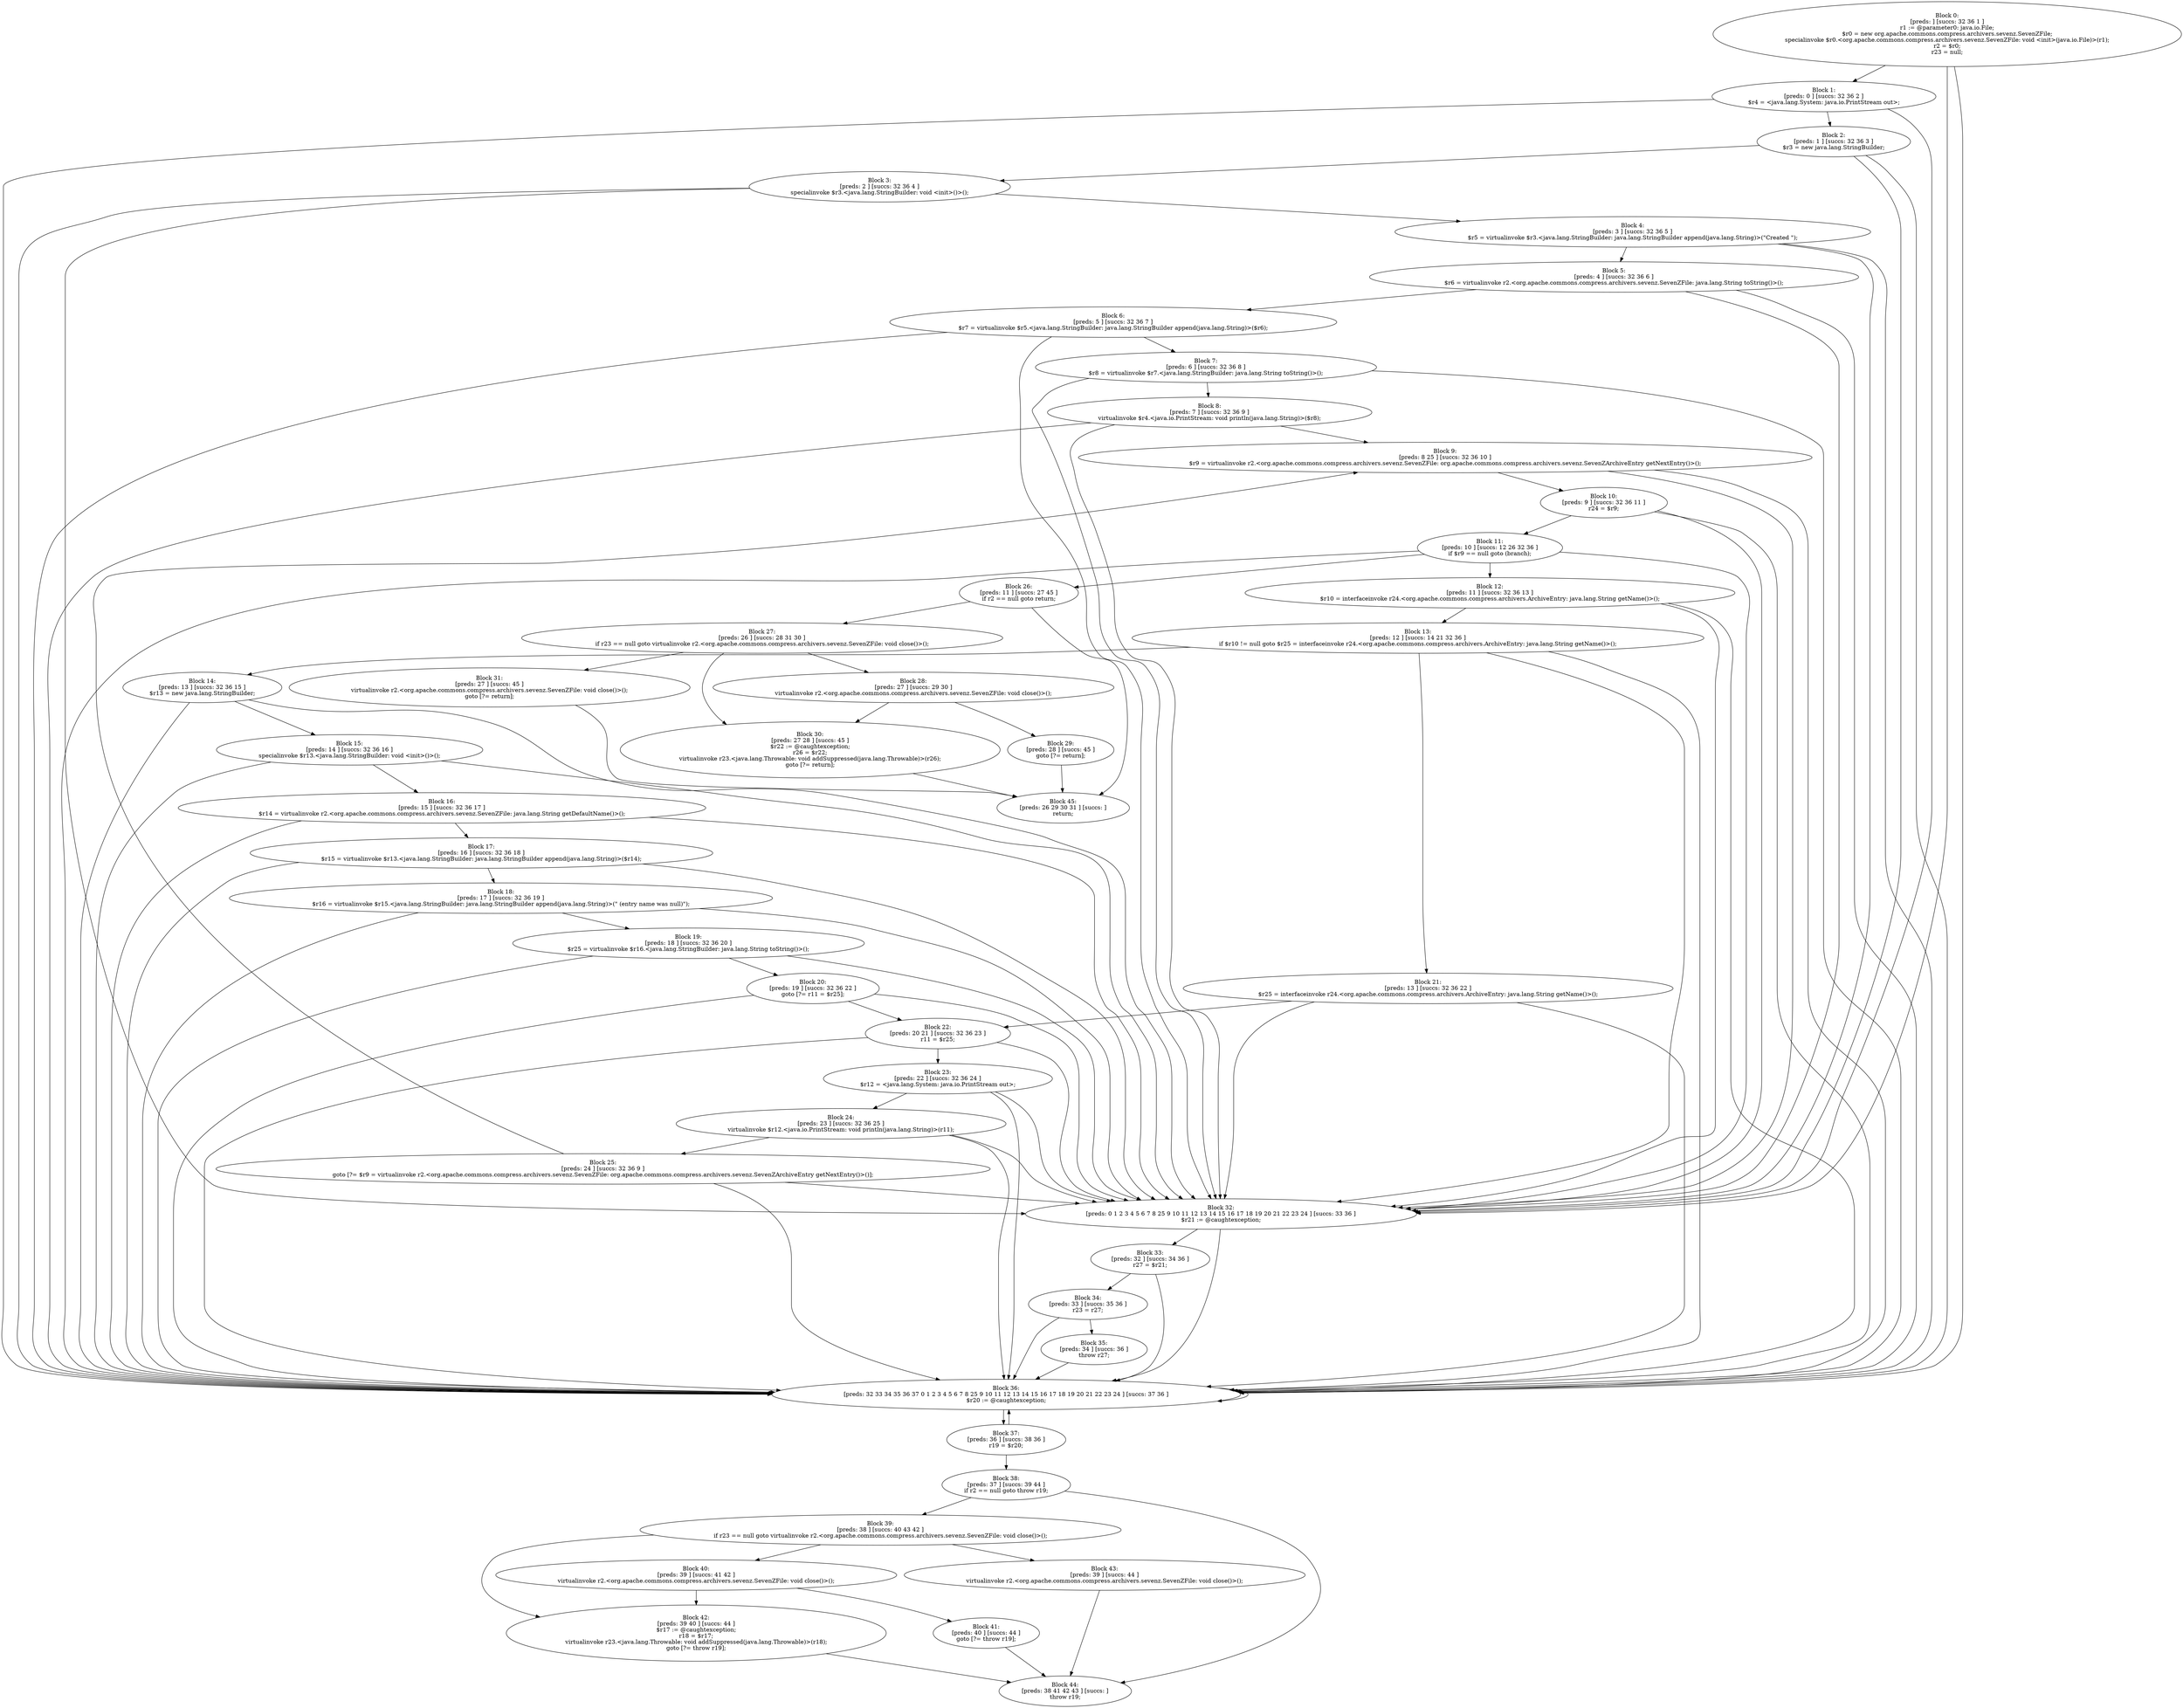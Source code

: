 digraph "unitGraph" {
    "Block 0:
[preds: ] [succs: 32 36 1 ]
r1 := @parameter0: java.io.File;
$r0 = new org.apache.commons.compress.archivers.sevenz.SevenZFile;
specialinvoke $r0.<org.apache.commons.compress.archivers.sevenz.SevenZFile: void <init>(java.io.File)>(r1);
r2 = $r0;
r23 = null;
"
    "Block 1:
[preds: 0 ] [succs: 32 36 2 ]
$r4 = <java.lang.System: java.io.PrintStream out>;
"
    "Block 2:
[preds: 1 ] [succs: 32 36 3 ]
$r3 = new java.lang.StringBuilder;
"
    "Block 3:
[preds: 2 ] [succs: 32 36 4 ]
specialinvoke $r3.<java.lang.StringBuilder: void <init>()>();
"
    "Block 4:
[preds: 3 ] [succs: 32 36 5 ]
$r5 = virtualinvoke $r3.<java.lang.StringBuilder: java.lang.StringBuilder append(java.lang.String)>(\"Created \");
"
    "Block 5:
[preds: 4 ] [succs: 32 36 6 ]
$r6 = virtualinvoke r2.<org.apache.commons.compress.archivers.sevenz.SevenZFile: java.lang.String toString()>();
"
    "Block 6:
[preds: 5 ] [succs: 32 36 7 ]
$r7 = virtualinvoke $r5.<java.lang.StringBuilder: java.lang.StringBuilder append(java.lang.String)>($r6);
"
    "Block 7:
[preds: 6 ] [succs: 32 36 8 ]
$r8 = virtualinvoke $r7.<java.lang.StringBuilder: java.lang.String toString()>();
"
    "Block 8:
[preds: 7 ] [succs: 32 36 9 ]
virtualinvoke $r4.<java.io.PrintStream: void println(java.lang.String)>($r8);
"
    "Block 9:
[preds: 8 25 ] [succs: 32 36 10 ]
$r9 = virtualinvoke r2.<org.apache.commons.compress.archivers.sevenz.SevenZFile: org.apache.commons.compress.archivers.sevenz.SevenZArchiveEntry getNextEntry()>();
"
    "Block 10:
[preds: 9 ] [succs: 32 36 11 ]
r24 = $r9;
"
    "Block 11:
[preds: 10 ] [succs: 12 26 32 36 ]
if $r9 == null goto (branch);
"
    "Block 12:
[preds: 11 ] [succs: 32 36 13 ]
$r10 = interfaceinvoke r24.<org.apache.commons.compress.archivers.ArchiveEntry: java.lang.String getName()>();
"
    "Block 13:
[preds: 12 ] [succs: 14 21 32 36 ]
if $r10 != null goto $r25 = interfaceinvoke r24.<org.apache.commons.compress.archivers.ArchiveEntry: java.lang.String getName()>();
"
    "Block 14:
[preds: 13 ] [succs: 32 36 15 ]
$r13 = new java.lang.StringBuilder;
"
    "Block 15:
[preds: 14 ] [succs: 32 36 16 ]
specialinvoke $r13.<java.lang.StringBuilder: void <init>()>();
"
    "Block 16:
[preds: 15 ] [succs: 32 36 17 ]
$r14 = virtualinvoke r2.<org.apache.commons.compress.archivers.sevenz.SevenZFile: java.lang.String getDefaultName()>();
"
    "Block 17:
[preds: 16 ] [succs: 32 36 18 ]
$r15 = virtualinvoke $r13.<java.lang.StringBuilder: java.lang.StringBuilder append(java.lang.String)>($r14);
"
    "Block 18:
[preds: 17 ] [succs: 32 36 19 ]
$r16 = virtualinvoke $r15.<java.lang.StringBuilder: java.lang.StringBuilder append(java.lang.String)>(\" (entry name was null)\");
"
    "Block 19:
[preds: 18 ] [succs: 32 36 20 ]
$r25 = virtualinvoke $r16.<java.lang.StringBuilder: java.lang.String toString()>();
"
    "Block 20:
[preds: 19 ] [succs: 32 36 22 ]
goto [?= r11 = $r25];
"
    "Block 21:
[preds: 13 ] [succs: 32 36 22 ]
$r25 = interfaceinvoke r24.<org.apache.commons.compress.archivers.ArchiveEntry: java.lang.String getName()>();
"
    "Block 22:
[preds: 20 21 ] [succs: 32 36 23 ]
r11 = $r25;
"
    "Block 23:
[preds: 22 ] [succs: 32 36 24 ]
$r12 = <java.lang.System: java.io.PrintStream out>;
"
    "Block 24:
[preds: 23 ] [succs: 32 36 25 ]
virtualinvoke $r12.<java.io.PrintStream: void println(java.lang.String)>(r11);
"
    "Block 25:
[preds: 24 ] [succs: 32 36 9 ]
goto [?= $r9 = virtualinvoke r2.<org.apache.commons.compress.archivers.sevenz.SevenZFile: org.apache.commons.compress.archivers.sevenz.SevenZArchiveEntry getNextEntry()>()];
"
    "Block 26:
[preds: 11 ] [succs: 27 45 ]
if r2 == null goto return;
"
    "Block 27:
[preds: 26 ] [succs: 28 31 30 ]
if r23 == null goto virtualinvoke r2.<org.apache.commons.compress.archivers.sevenz.SevenZFile: void close()>();
"
    "Block 28:
[preds: 27 ] [succs: 29 30 ]
virtualinvoke r2.<org.apache.commons.compress.archivers.sevenz.SevenZFile: void close()>();
"
    "Block 29:
[preds: 28 ] [succs: 45 ]
goto [?= return];
"
    "Block 30:
[preds: 27 28 ] [succs: 45 ]
$r22 := @caughtexception;
r26 = $r22;
virtualinvoke r23.<java.lang.Throwable: void addSuppressed(java.lang.Throwable)>(r26);
goto [?= return];
"
    "Block 31:
[preds: 27 ] [succs: 45 ]
virtualinvoke r2.<org.apache.commons.compress.archivers.sevenz.SevenZFile: void close()>();
goto [?= return];
"
    "Block 32:
[preds: 0 1 2 3 4 5 6 7 8 25 9 10 11 12 13 14 15 16 17 18 19 20 21 22 23 24 ] [succs: 33 36 ]
$r21 := @caughtexception;
"
    "Block 33:
[preds: 32 ] [succs: 34 36 ]
r27 = $r21;
"
    "Block 34:
[preds: 33 ] [succs: 35 36 ]
r23 = r27;
"
    "Block 35:
[preds: 34 ] [succs: 36 ]
throw r27;
"
    "Block 36:
[preds: 32 33 34 35 36 37 0 1 2 3 4 5 6 7 8 25 9 10 11 12 13 14 15 16 17 18 19 20 21 22 23 24 ] [succs: 37 36 ]
$r20 := @caughtexception;
"
    "Block 37:
[preds: 36 ] [succs: 38 36 ]
r19 = $r20;
"
    "Block 38:
[preds: 37 ] [succs: 39 44 ]
if r2 == null goto throw r19;
"
    "Block 39:
[preds: 38 ] [succs: 40 43 42 ]
if r23 == null goto virtualinvoke r2.<org.apache.commons.compress.archivers.sevenz.SevenZFile: void close()>();
"
    "Block 40:
[preds: 39 ] [succs: 41 42 ]
virtualinvoke r2.<org.apache.commons.compress.archivers.sevenz.SevenZFile: void close()>();
"
    "Block 41:
[preds: 40 ] [succs: 44 ]
goto [?= throw r19];
"
    "Block 42:
[preds: 39 40 ] [succs: 44 ]
$r17 := @caughtexception;
r18 = $r17;
virtualinvoke r23.<java.lang.Throwable: void addSuppressed(java.lang.Throwable)>(r18);
goto [?= throw r19];
"
    "Block 43:
[preds: 39 ] [succs: 44 ]
virtualinvoke r2.<org.apache.commons.compress.archivers.sevenz.SevenZFile: void close()>();
"
    "Block 44:
[preds: 38 41 42 43 ] [succs: ]
throw r19;
"
    "Block 45:
[preds: 26 29 30 31 ] [succs: ]
return;
"
    "Block 0:
[preds: ] [succs: 32 36 1 ]
r1 := @parameter0: java.io.File;
$r0 = new org.apache.commons.compress.archivers.sevenz.SevenZFile;
specialinvoke $r0.<org.apache.commons.compress.archivers.sevenz.SevenZFile: void <init>(java.io.File)>(r1);
r2 = $r0;
r23 = null;
"->"Block 32:
[preds: 0 1 2 3 4 5 6 7 8 25 9 10 11 12 13 14 15 16 17 18 19 20 21 22 23 24 ] [succs: 33 36 ]
$r21 := @caughtexception;
";
    "Block 0:
[preds: ] [succs: 32 36 1 ]
r1 := @parameter0: java.io.File;
$r0 = new org.apache.commons.compress.archivers.sevenz.SevenZFile;
specialinvoke $r0.<org.apache.commons.compress.archivers.sevenz.SevenZFile: void <init>(java.io.File)>(r1);
r2 = $r0;
r23 = null;
"->"Block 36:
[preds: 32 33 34 35 36 37 0 1 2 3 4 5 6 7 8 25 9 10 11 12 13 14 15 16 17 18 19 20 21 22 23 24 ] [succs: 37 36 ]
$r20 := @caughtexception;
";
    "Block 0:
[preds: ] [succs: 32 36 1 ]
r1 := @parameter0: java.io.File;
$r0 = new org.apache.commons.compress.archivers.sevenz.SevenZFile;
specialinvoke $r0.<org.apache.commons.compress.archivers.sevenz.SevenZFile: void <init>(java.io.File)>(r1);
r2 = $r0;
r23 = null;
"->"Block 1:
[preds: 0 ] [succs: 32 36 2 ]
$r4 = <java.lang.System: java.io.PrintStream out>;
";
    "Block 1:
[preds: 0 ] [succs: 32 36 2 ]
$r4 = <java.lang.System: java.io.PrintStream out>;
"->"Block 32:
[preds: 0 1 2 3 4 5 6 7 8 25 9 10 11 12 13 14 15 16 17 18 19 20 21 22 23 24 ] [succs: 33 36 ]
$r21 := @caughtexception;
";
    "Block 1:
[preds: 0 ] [succs: 32 36 2 ]
$r4 = <java.lang.System: java.io.PrintStream out>;
"->"Block 36:
[preds: 32 33 34 35 36 37 0 1 2 3 4 5 6 7 8 25 9 10 11 12 13 14 15 16 17 18 19 20 21 22 23 24 ] [succs: 37 36 ]
$r20 := @caughtexception;
";
    "Block 1:
[preds: 0 ] [succs: 32 36 2 ]
$r4 = <java.lang.System: java.io.PrintStream out>;
"->"Block 2:
[preds: 1 ] [succs: 32 36 3 ]
$r3 = new java.lang.StringBuilder;
";
    "Block 2:
[preds: 1 ] [succs: 32 36 3 ]
$r3 = new java.lang.StringBuilder;
"->"Block 32:
[preds: 0 1 2 3 4 5 6 7 8 25 9 10 11 12 13 14 15 16 17 18 19 20 21 22 23 24 ] [succs: 33 36 ]
$r21 := @caughtexception;
";
    "Block 2:
[preds: 1 ] [succs: 32 36 3 ]
$r3 = new java.lang.StringBuilder;
"->"Block 36:
[preds: 32 33 34 35 36 37 0 1 2 3 4 5 6 7 8 25 9 10 11 12 13 14 15 16 17 18 19 20 21 22 23 24 ] [succs: 37 36 ]
$r20 := @caughtexception;
";
    "Block 2:
[preds: 1 ] [succs: 32 36 3 ]
$r3 = new java.lang.StringBuilder;
"->"Block 3:
[preds: 2 ] [succs: 32 36 4 ]
specialinvoke $r3.<java.lang.StringBuilder: void <init>()>();
";
    "Block 3:
[preds: 2 ] [succs: 32 36 4 ]
specialinvoke $r3.<java.lang.StringBuilder: void <init>()>();
"->"Block 32:
[preds: 0 1 2 3 4 5 6 7 8 25 9 10 11 12 13 14 15 16 17 18 19 20 21 22 23 24 ] [succs: 33 36 ]
$r21 := @caughtexception;
";
    "Block 3:
[preds: 2 ] [succs: 32 36 4 ]
specialinvoke $r3.<java.lang.StringBuilder: void <init>()>();
"->"Block 36:
[preds: 32 33 34 35 36 37 0 1 2 3 4 5 6 7 8 25 9 10 11 12 13 14 15 16 17 18 19 20 21 22 23 24 ] [succs: 37 36 ]
$r20 := @caughtexception;
";
    "Block 3:
[preds: 2 ] [succs: 32 36 4 ]
specialinvoke $r3.<java.lang.StringBuilder: void <init>()>();
"->"Block 4:
[preds: 3 ] [succs: 32 36 5 ]
$r5 = virtualinvoke $r3.<java.lang.StringBuilder: java.lang.StringBuilder append(java.lang.String)>(\"Created \");
";
    "Block 4:
[preds: 3 ] [succs: 32 36 5 ]
$r5 = virtualinvoke $r3.<java.lang.StringBuilder: java.lang.StringBuilder append(java.lang.String)>(\"Created \");
"->"Block 32:
[preds: 0 1 2 3 4 5 6 7 8 25 9 10 11 12 13 14 15 16 17 18 19 20 21 22 23 24 ] [succs: 33 36 ]
$r21 := @caughtexception;
";
    "Block 4:
[preds: 3 ] [succs: 32 36 5 ]
$r5 = virtualinvoke $r3.<java.lang.StringBuilder: java.lang.StringBuilder append(java.lang.String)>(\"Created \");
"->"Block 36:
[preds: 32 33 34 35 36 37 0 1 2 3 4 5 6 7 8 25 9 10 11 12 13 14 15 16 17 18 19 20 21 22 23 24 ] [succs: 37 36 ]
$r20 := @caughtexception;
";
    "Block 4:
[preds: 3 ] [succs: 32 36 5 ]
$r5 = virtualinvoke $r3.<java.lang.StringBuilder: java.lang.StringBuilder append(java.lang.String)>(\"Created \");
"->"Block 5:
[preds: 4 ] [succs: 32 36 6 ]
$r6 = virtualinvoke r2.<org.apache.commons.compress.archivers.sevenz.SevenZFile: java.lang.String toString()>();
";
    "Block 5:
[preds: 4 ] [succs: 32 36 6 ]
$r6 = virtualinvoke r2.<org.apache.commons.compress.archivers.sevenz.SevenZFile: java.lang.String toString()>();
"->"Block 32:
[preds: 0 1 2 3 4 5 6 7 8 25 9 10 11 12 13 14 15 16 17 18 19 20 21 22 23 24 ] [succs: 33 36 ]
$r21 := @caughtexception;
";
    "Block 5:
[preds: 4 ] [succs: 32 36 6 ]
$r6 = virtualinvoke r2.<org.apache.commons.compress.archivers.sevenz.SevenZFile: java.lang.String toString()>();
"->"Block 36:
[preds: 32 33 34 35 36 37 0 1 2 3 4 5 6 7 8 25 9 10 11 12 13 14 15 16 17 18 19 20 21 22 23 24 ] [succs: 37 36 ]
$r20 := @caughtexception;
";
    "Block 5:
[preds: 4 ] [succs: 32 36 6 ]
$r6 = virtualinvoke r2.<org.apache.commons.compress.archivers.sevenz.SevenZFile: java.lang.String toString()>();
"->"Block 6:
[preds: 5 ] [succs: 32 36 7 ]
$r7 = virtualinvoke $r5.<java.lang.StringBuilder: java.lang.StringBuilder append(java.lang.String)>($r6);
";
    "Block 6:
[preds: 5 ] [succs: 32 36 7 ]
$r7 = virtualinvoke $r5.<java.lang.StringBuilder: java.lang.StringBuilder append(java.lang.String)>($r6);
"->"Block 32:
[preds: 0 1 2 3 4 5 6 7 8 25 9 10 11 12 13 14 15 16 17 18 19 20 21 22 23 24 ] [succs: 33 36 ]
$r21 := @caughtexception;
";
    "Block 6:
[preds: 5 ] [succs: 32 36 7 ]
$r7 = virtualinvoke $r5.<java.lang.StringBuilder: java.lang.StringBuilder append(java.lang.String)>($r6);
"->"Block 36:
[preds: 32 33 34 35 36 37 0 1 2 3 4 5 6 7 8 25 9 10 11 12 13 14 15 16 17 18 19 20 21 22 23 24 ] [succs: 37 36 ]
$r20 := @caughtexception;
";
    "Block 6:
[preds: 5 ] [succs: 32 36 7 ]
$r7 = virtualinvoke $r5.<java.lang.StringBuilder: java.lang.StringBuilder append(java.lang.String)>($r6);
"->"Block 7:
[preds: 6 ] [succs: 32 36 8 ]
$r8 = virtualinvoke $r7.<java.lang.StringBuilder: java.lang.String toString()>();
";
    "Block 7:
[preds: 6 ] [succs: 32 36 8 ]
$r8 = virtualinvoke $r7.<java.lang.StringBuilder: java.lang.String toString()>();
"->"Block 32:
[preds: 0 1 2 3 4 5 6 7 8 25 9 10 11 12 13 14 15 16 17 18 19 20 21 22 23 24 ] [succs: 33 36 ]
$r21 := @caughtexception;
";
    "Block 7:
[preds: 6 ] [succs: 32 36 8 ]
$r8 = virtualinvoke $r7.<java.lang.StringBuilder: java.lang.String toString()>();
"->"Block 36:
[preds: 32 33 34 35 36 37 0 1 2 3 4 5 6 7 8 25 9 10 11 12 13 14 15 16 17 18 19 20 21 22 23 24 ] [succs: 37 36 ]
$r20 := @caughtexception;
";
    "Block 7:
[preds: 6 ] [succs: 32 36 8 ]
$r8 = virtualinvoke $r7.<java.lang.StringBuilder: java.lang.String toString()>();
"->"Block 8:
[preds: 7 ] [succs: 32 36 9 ]
virtualinvoke $r4.<java.io.PrintStream: void println(java.lang.String)>($r8);
";
    "Block 8:
[preds: 7 ] [succs: 32 36 9 ]
virtualinvoke $r4.<java.io.PrintStream: void println(java.lang.String)>($r8);
"->"Block 32:
[preds: 0 1 2 3 4 5 6 7 8 25 9 10 11 12 13 14 15 16 17 18 19 20 21 22 23 24 ] [succs: 33 36 ]
$r21 := @caughtexception;
";
    "Block 8:
[preds: 7 ] [succs: 32 36 9 ]
virtualinvoke $r4.<java.io.PrintStream: void println(java.lang.String)>($r8);
"->"Block 36:
[preds: 32 33 34 35 36 37 0 1 2 3 4 5 6 7 8 25 9 10 11 12 13 14 15 16 17 18 19 20 21 22 23 24 ] [succs: 37 36 ]
$r20 := @caughtexception;
";
    "Block 8:
[preds: 7 ] [succs: 32 36 9 ]
virtualinvoke $r4.<java.io.PrintStream: void println(java.lang.String)>($r8);
"->"Block 9:
[preds: 8 25 ] [succs: 32 36 10 ]
$r9 = virtualinvoke r2.<org.apache.commons.compress.archivers.sevenz.SevenZFile: org.apache.commons.compress.archivers.sevenz.SevenZArchiveEntry getNextEntry()>();
";
    "Block 9:
[preds: 8 25 ] [succs: 32 36 10 ]
$r9 = virtualinvoke r2.<org.apache.commons.compress.archivers.sevenz.SevenZFile: org.apache.commons.compress.archivers.sevenz.SevenZArchiveEntry getNextEntry()>();
"->"Block 32:
[preds: 0 1 2 3 4 5 6 7 8 25 9 10 11 12 13 14 15 16 17 18 19 20 21 22 23 24 ] [succs: 33 36 ]
$r21 := @caughtexception;
";
    "Block 9:
[preds: 8 25 ] [succs: 32 36 10 ]
$r9 = virtualinvoke r2.<org.apache.commons.compress.archivers.sevenz.SevenZFile: org.apache.commons.compress.archivers.sevenz.SevenZArchiveEntry getNextEntry()>();
"->"Block 36:
[preds: 32 33 34 35 36 37 0 1 2 3 4 5 6 7 8 25 9 10 11 12 13 14 15 16 17 18 19 20 21 22 23 24 ] [succs: 37 36 ]
$r20 := @caughtexception;
";
    "Block 9:
[preds: 8 25 ] [succs: 32 36 10 ]
$r9 = virtualinvoke r2.<org.apache.commons.compress.archivers.sevenz.SevenZFile: org.apache.commons.compress.archivers.sevenz.SevenZArchiveEntry getNextEntry()>();
"->"Block 10:
[preds: 9 ] [succs: 32 36 11 ]
r24 = $r9;
";
    "Block 10:
[preds: 9 ] [succs: 32 36 11 ]
r24 = $r9;
"->"Block 32:
[preds: 0 1 2 3 4 5 6 7 8 25 9 10 11 12 13 14 15 16 17 18 19 20 21 22 23 24 ] [succs: 33 36 ]
$r21 := @caughtexception;
";
    "Block 10:
[preds: 9 ] [succs: 32 36 11 ]
r24 = $r9;
"->"Block 36:
[preds: 32 33 34 35 36 37 0 1 2 3 4 5 6 7 8 25 9 10 11 12 13 14 15 16 17 18 19 20 21 22 23 24 ] [succs: 37 36 ]
$r20 := @caughtexception;
";
    "Block 10:
[preds: 9 ] [succs: 32 36 11 ]
r24 = $r9;
"->"Block 11:
[preds: 10 ] [succs: 12 26 32 36 ]
if $r9 == null goto (branch);
";
    "Block 11:
[preds: 10 ] [succs: 12 26 32 36 ]
if $r9 == null goto (branch);
"->"Block 12:
[preds: 11 ] [succs: 32 36 13 ]
$r10 = interfaceinvoke r24.<org.apache.commons.compress.archivers.ArchiveEntry: java.lang.String getName()>();
";
    "Block 11:
[preds: 10 ] [succs: 12 26 32 36 ]
if $r9 == null goto (branch);
"->"Block 26:
[preds: 11 ] [succs: 27 45 ]
if r2 == null goto return;
";
    "Block 11:
[preds: 10 ] [succs: 12 26 32 36 ]
if $r9 == null goto (branch);
"->"Block 32:
[preds: 0 1 2 3 4 5 6 7 8 25 9 10 11 12 13 14 15 16 17 18 19 20 21 22 23 24 ] [succs: 33 36 ]
$r21 := @caughtexception;
";
    "Block 11:
[preds: 10 ] [succs: 12 26 32 36 ]
if $r9 == null goto (branch);
"->"Block 36:
[preds: 32 33 34 35 36 37 0 1 2 3 4 5 6 7 8 25 9 10 11 12 13 14 15 16 17 18 19 20 21 22 23 24 ] [succs: 37 36 ]
$r20 := @caughtexception;
";
    "Block 12:
[preds: 11 ] [succs: 32 36 13 ]
$r10 = interfaceinvoke r24.<org.apache.commons.compress.archivers.ArchiveEntry: java.lang.String getName()>();
"->"Block 32:
[preds: 0 1 2 3 4 5 6 7 8 25 9 10 11 12 13 14 15 16 17 18 19 20 21 22 23 24 ] [succs: 33 36 ]
$r21 := @caughtexception;
";
    "Block 12:
[preds: 11 ] [succs: 32 36 13 ]
$r10 = interfaceinvoke r24.<org.apache.commons.compress.archivers.ArchiveEntry: java.lang.String getName()>();
"->"Block 36:
[preds: 32 33 34 35 36 37 0 1 2 3 4 5 6 7 8 25 9 10 11 12 13 14 15 16 17 18 19 20 21 22 23 24 ] [succs: 37 36 ]
$r20 := @caughtexception;
";
    "Block 12:
[preds: 11 ] [succs: 32 36 13 ]
$r10 = interfaceinvoke r24.<org.apache.commons.compress.archivers.ArchiveEntry: java.lang.String getName()>();
"->"Block 13:
[preds: 12 ] [succs: 14 21 32 36 ]
if $r10 != null goto $r25 = interfaceinvoke r24.<org.apache.commons.compress.archivers.ArchiveEntry: java.lang.String getName()>();
";
    "Block 13:
[preds: 12 ] [succs: 14 21 32 36 ]
if $r10 != null goto $r25 = interfaceinvoke r24.<org.apache.commons.compress.archivers.ArchiveEntry: java.lang.String getName()>();
"->"Block 14:
[preds: 13 ] [succs: 32 36 15 ]
$r13 = new java.lang.StringBuilder;
";
    "Block 13:
[preds: 12 ] [succs: 14 21 32 36 ]
if $r10 != null goto $r25 = interfaceinvoke r24.<org.apache.commons.compress.archivers.ArchiveEntry: java.lang.String getName()>();
"->"Block 21:
[preds: 13 ] [succs: 32 36 22 ]
$r25 = interfaceinvoke r24.<org.apache.commons.compress.archivers.ArchiveEntry: java.lang.String getName()>();
";
    "Block 13:
[preds: 12 ] [succs: 14 21 32 36 ]
if $r10 != null goto $r25 = interfaceinvoke r24.<org.apache.commons.compress.archivers.ArchiveEntry: java.lang.String getName()>();
"->"Block 32:
[preds: 0 1 2 3 4 5 6 7 8 25 9 10 11 12 13 14 15 16 17 18 19 20 21 22 23 24 ] [succs: 33 36 ]
$r21 := @caughtexception;
";
    "Block 13:
[preds: 12 ] [succs: 14 21 32 36 ]
if $r10 != null goto $r25 = interfaceinvoke r24.<org.apache.commons.compress.archivers.ArchiveEntry: java.lang.String getName()>();
"->"Block 36:
[preds: 32 33 34 35 36 37 0 1 2 3 4 5 6 7 8 25 9 10 11 12 13 14 15 16 17 18 19 20 21 22 23 24 ] [succs: 37 36 ]
$r20 := @caughtexception;
";
    "Block 14:
[preds: 13 ] [succs: 32 36 15 ]
$r13 = new java.lang.StringBuilder;
"->"Block 32:
[preds: 0 1 2 3 4 5 6 7 8 25 9 10 11 12 13 14 15 16 17 18 19 20 21 22 23 24 ] [succs: 33 36 ]
$r21 := @caughtexception;
";
    "Block 14:
[preds: 13 ] [succs: 32 36 15 ]
$r13 = new java.lang.StringBuilder;
"->"Block 36:
[preds: 32 33 34 35 36 37 0 1 2 3 4 5 6 7 8 25 9 10 11 12 13 14 15 16 17 18 19 20 21 22 23 24 ] [succs: 37 36 ]
$r20 := @caughtexception;
";
    "Block 14:
[preds: 13 ] [succs: 32 36 15 ]
$r13 = new java.lang.StringBuilder;
"->"Block 15:
[preds: 14 ] [succs: 32 36 16 ]
specialinvoke $r13.<java.lang.StringBuilder: void <init>()>();
";
    "Block 15:
[preds: 14 ] [succs: 32 36 16 ]
specialinvoke $r13.<java.lang.StringBuilder: void <init>()>();
"->"Block 32:
[preds: 0 1 2 3 4 5 6 7 8 25 9 10 11 12 13 14 15 16 17 18 19 20 21 22 23 24 ] [succs: 33 36 ]
$r21 := @caughtexception;
";
    "Block 15:
[preds: 14 ] [succs: 32 36 16 ]
specialinvoke $r13.<java.lang.StringBuilder: void <init>()>();
"->"Block 36:
[preds: 32 33 34 35 36 37 0 1 2 3 4 5 6 7 8 25 9 10 11 12 13 14 15 16 17 18 19 20 21 22 23 24 ] [succs: 37 36 ]
$r20 := @caughtexception;
";
    "Block 15:
[preds: 14 ] [succs: 32 36 16 ]
specialinvoke $r13.<java.lang.StringBuilder: void <init>()>();
"->"Block 16:
[preds: 15 ] [succs: 32 36 17 ]
$r14 = virtualinvoke r2.<org.apache.commons.compress.archivers.sevenz.SevenZFile: java.lang.String getDefaultName()>();
";
    "Block 16:
[preds: 15 ] [succs: 32 36 17 ]
$r14 = virtualinvoke r2.<org.apache.commons.compress.archivers.sevenz.SevenZFile: java.lang.String getDefaultName()>();
"->"Block 32:
[preds: 0 1 2 3 4 5 6 7 8 25 9 10 11 12 13 14 15 16 17 18 19 20 21 22 23 24 ] [succs: 33 36 ]
$r21 := @caughtexception;
";
    "Block 16:
[preds: 15 ] [succs: 32 36 17 ]
$r14 = virtualinvoke r2.<org.apache.commons.compress.archivers.sevenz.SevenZFile: java.lang.String getDefaultName()>();
"->"Block 36:
[preds: 32 33 34 35 36 37 0 1 2 3 4 5 6 7 8 25 9 10 11 12 13 14 15 16 17 18 19 20 21 22 23 24 ] [succs: 37 36 ]
$r20 := @caughtexception;
";
    "Block 16:
[preds: 15 ] [succs: 32 36 17 ]
$r14 = virtualinvoke r2.<org.apache.commons.compress.archivers.sevenz.SevenZFile: java.lang.String getDefaultName()>();
"->"Block 17:
[preds: 16 ] [succs: 32 36 18 ]
$r15 = virtualinvoke $r13.<java.lang.StringBuilder: java.lang.StringBuilder append(java.lang.String)>($r14);
";
    "Block 17:
[preds: 16 ] [succs: 32 36 18 ]
$r15 = virtualinvoke $r13.<java.lang.StringBuilder: java.lang.StringBuilder append(java.lang.String)>($r14);
"->"Block 32:
[preds: 0 1 2 3 4 5 6 7 8 25 9 10 11 12 13 14 15 16 17 18 19 20 21 22 23 24 ] [succs: 33 36 ]
$r21 := @caughtexception;
";
    "Block 17:
[preds: 16 ] [succs: 32 36 18 ]
$r15 = virtualinvoke $r13.<java.lang.StringBuilder: java.lang.StringBuilder append(java.lang.String)>($r14);
"->"Block 36:
[preds: 32 33 34 35 36 37 0 1 2 3 4 5 6 7 8 25 9 10 11 12 13 14 15 16 17 18 19 20 21 22 23 24 ] [succs: 37 36 ]
$r20 := @caughtexception;
";
    "Block 17:
[preds: 16 ] [succs: 32 36 18 ]
$r15 = virtualinvoke $r13.<java.lang.StringBuilder: java.lang.StringBuilder append(java.lang.String)>($r14);
"->"Block 18:
[preds: 17 ] [succs: 32 36 19 ]
$r16 = virtualinvoke $r15.<java.lang.StringBuilder: java.lang.StringBuilder append(java.lang.String)>(\" (entry name was null)\");
";
    "Block 18:
[preds: 17 ] [succs: 32 36 19 ]
$r16 = virtualinvoke $r15.<java.lang.StringBuilder: java.lang.StringBuilder append(java.lang.String)>(\" (entry name was null)\");
"->"Block 32:
[preds: 0 1 2 3 4 5 6 7 8 25 9 10 11 12 13 14 15 16 17 18 19 20 21 22 23 24 ] [succs: 33 36 ]
$r21 := @caughtexception;
";
    "Block 18:
[preds: 17 ] [succs: 32 36 19 ]
$r16 = virtualinvoke $r15.<java.lang.StringBuilder: java.lang.StringBuilder append(java.lang.String)>(\" (entry name was null)\");
"->"Block 36:
[preds: 32 33 34 35 36 37 0 1 2 3 4 5 6 7 8 25 9 10 11 12 13 14 15 16 17 18 19 20 21 22 23 24 ] [succs: 37 36 ]
$r20 := @caughtexception;
";
    "Block 18:
[preds: 17 ] [succs: 32 36 19 ]
$r16 = virtualinvoke $r15.<java.lang.StringBuilder: java.lang.StringBuilder append(java.lang.String)>(\" (entry name was null)\");
"->"Block 19:
[preds: 18 ] [succs: 32 36 20 ]
$r25 = virtualinvoke $r16.<java.lang.StringBuilder: java.lang.String toString()>();
";
    "Block 19:
[preds: 18 ] [succs: 32 36 20 ]
$r25 = virtualinvoke $r16.<java.lang.StringBuilder: java.lang.String toString()>();
"->"Block 32:
[preds: 0 1 2 3 4 5 6 7 8 25 9 10 11 12 13 14 15 16 17 18 19 20 21 22 23 24 ] [succs: 33 36 ]
$r21 := @caughtexception;
";
    "Block 19:
[preds: 18 ] [succs: 32 36 20 ]
$r25 = virtualinvoke $r16.<java.lang.StringBuilder: java.lang.String toString()>();
"->"Block 36:
[preds: 32 33 34 35 36 37 0 1 2 3 4 5 6 7 8 25 9 10 11 12 13 14 15 16 17 18 19 20 21 22 23 24 ] [succs: 37 36 ]
$r20 := @caughtexception;
";
    "Block 19:
[preds: 18 ] [succs: 32 36 20 ]
$r25 = virtualinvoke $r16.<java.lang.StringBuilder: java.lang.String toString()>();
"->"Block 20:
[preds: 19 ] [succs: 32 36 22 ]
goto [?= r11 = $r25];
";
    "Block 20:
[preds: 19 ] [succs: 32 36 22 ]
goto [?= r11 = $r25];
"->"Block 32:
[preds: 0 1 2 3 4 5 6 7 8 25 9 10 11 12 13 14 15 16 17 18 19 20 21 22 23 24 ] [succs: 33 36 ]
$r21 := @caughtexception;
";
    "Block 20:
[preds: 19 ] [succs: 32 36 22 ]
goto [?= r11 = $r25];
"->"Block 36:
[preds: 32 33 34 35 36 37 0 1 2 3 4 5 6 7 8 25 9 10 11 12 13 14 15 16 17 18 19 20 21 22 23 24 ] [succs: 37 36 ]
$r20 := @caughtexception;
";
    "Block 20:
[preds: 19 ] [succs: 32 36 22 ]
goto [?= r11 = $r25];
"->"Block 22:
[preds: 20 21 ] [succs: 32 36 23 ]
r11 = $r25;
";
    "Block 21:
[preds: 13 ] [succs: 32 36 22 ]
$r25 = interfaceinvoke r24.<org.apache.commons.compress.archivers.ArchiveEntry: java.lang.String getName()>();
"->"Block 32:
[preds: 0 1 2 3 4 5 6 7 8 25 9 10 11 12 13 14 15 16 17 18 19 20 21 22 23 24 ] [succs: 33 36 ]
$r21 := @caughtexception;
";
    "Block 21:
[preds: 13 ] [succs: 32 36 22 ]
$r25 = interfaceinvoke r24.<org.apache.commons.compress.archivers.ArchiveEntry: java.lang.String getName()>();
"->"Block 36:
[preds: 32 33 34 35 36 37 0 1 2 3 4 5 6 7 8 25 9 10 11 12 13 14 15 16 17 18 19 20 21 22 23 24 ] [succs: 37 36 ]
$r20 := @caughtexception;
";
    "Block 21:
[preds: 13 ] [succs: 32 36 22 ]
$r25 = interfaceinvoke r24.<org.apache.commons.compress.archivers.ArchiveEntry: java.lang.String getName()>();
"->"Block 22:
[preds: 20 21 ] [succs: 32 36 23 ]
r11 = $r25;
";
    "Block 22:
[preds: 20 21 ] [succs: 32 36 23 ]
r11 = $r25;
"->"Block 32:
[preds: 0 1 2 3 4 5 6 7 8 25 9 10 11 12 13 14 15 16 17 18 19 20 21 22 23 24 ] [succs: 33 36 ]
$r21 := @caughtexception;
";
    "Block 22:
[preds: 20 21 ] [succs: 32 36 23 ]
r11 = $r25;
"->"Block 36:
[preds: 32 33 34 35 36 37 0 1 2 3 4 5 6 7 8 25 9 10 11 12 13 14 15 16 17 18 19 20 21 22 23 24 ] [succs: 37 36 ]
$r20 := @caughtexception;
";
    "Block 22:
[preds: 20 21 ] [succs: 32 36 23 ]
r11 = $r25;
"->"Block 23:
[preds: 22 ] [succs: 32 36 24 ]
$r12 = <java.lang.System: java.io.PrintStream out>;
";
    "Block 23:
[preds: 22 ] [succs: 32 36 24 ]
$r12 = <java.lang.System: java.io.PrintStream out>;
"->"Block 32:
[preds: 0 1 2 3 4 5 6 7 8 25 9 10 11 12 13 14 15 16 17 18 19 20 21 22 23 24 ] [succs: 33 36 ]
$r21 := @caughtexception;
";
    "Block 23:
[preds: 22 ] [succs: 32 36 24 ]
$r12 = <java.lang.System: java.io.PrintStream out>;
"->"Block 36:
[preds: 32 33 34 35 36 37 0 1 2 3 4 5 6 7 8 25 9 10 11 12 13 14 15 16 17 18 19 20 21 22 23 24 ] [succs: 37 36 ]
$r20 := @caughtexception;
";
    "Block 23:
[preds: 22 ] [succs: 32 36 24 ]
$r12 = <java.lang.System: java.io.PrintStream out>;
"->"Block 24:
[preds: 23 ] [succs: 32 36 25 ]
virtualinvoke $r12.<java.io.PrintStream: void println(java.lang.String)>(r11);
";
    "Block 24:
[preds: 23 ] [succs: 32 36 25 ]
virtualinvoke $r12.<java.io.PrintStream: void println(java.lang.String)>(r11);
"->"Block 32:
[preds: 0 1 2 3 4 5 6 7 8 25 9 10 11 12 13 14 15 16 17 18 19 20 21 22 23 24 ] [succs: 33 36 ]
$r21 := @caughtexception;
";
    "Block 24:
[preds: 23 ] [succs: 32 36 25 ]
virtualinvoke $r12.<java.io.PrintStream: void println(java.lang.String)>(r11);
"->"Block 36:
[preds: 32 33 34 35 36 37 0 1 2 3 4 5 6 7 8 25 9 10 11 12 13 14 15 16 17 18 19 20 21 22 23 24 ] [succs: 37 36 ]
$r20 := @caughtexception;
";
    "Block 24:
[preds: 23 ] [succs: 32 36 25 ]
virtualinvoke $r12.<java.io.PrintStream: void println(java.lang.String)>(r11);
"->"Block 25:
[preds: 24 ] [succs: 32 36 9 ]
goto [?= $r9 = virtualinvoke r2.<org.apache.commons.compress.archivers.sevenz.SevenZFile: org.apache.commons.compress.archivers.sevenz.SevenZArchiveEntry getNextEntry()>()];
";
    "Block 25:
[preds: 24 ] [succs: 32 36 9 ]
goto [?= $r9 = virtualinvoke r2.<org.apache.commons.compress.archivers.sevenz.SevenZFile: org.apache.commons.compress.archivers.sevenz.SevenZArchiveEntry getNextEntry()>()];
"->"Block 32:
[preds: 0 1 2 3 4 5 6 7 8 25 9 10 11 12 13 14 15 16 17 18 19 20 21 22 23 24 ] [succs: 33 36 ]
$r21 := @caughtexception;
";
    "Block 25:
[preds: 24 ] [succs: 32 36 9 ]
goto [?= $r9 = virtualinvoke r2.<org.apache.commons.compress.archivers.sevenz.SevenZFile: org.apache.commons.compress.archivers.sevenz.SevenZArchiveEntry getNextEntry()>()];
"->"Block 36:
[preds: 32 33 34 35 36 37 0 1 2 3 4 5 6 7 8 25 9 10 11 12 13 14 15 16 17 18 19 20 21 22 23 24 ] [succs: 37 36 ]
$r20 := @caughtexception;
";
    "Block 25:
[preds: 24 ] [succs: 32 36 9 ]
goto [?= $r9 = virtualinvoke r2.<org.apache.commons.compress.archivers.sevenz.SevenZFile: org.apache.commons.compress.archivers.sevenz.SevenZArchiveEntry getNextEntry()>()];
"->"Block 9:
[preds: 8 25 ] [succs: 32 36 10 ]
$r9 = virtualinvoke r2.<org.apache.commons.compress.archivers.sevenz.SevenZFile: org.apache.commons.compress.archivers.sevenz.SevenZArchiveEntry getNextEntry()>();
";
    "Block 26:
[preds: 11 ] [succs: 27 45 ]
if r2 == null goto return;
"->"Block 27:
[preds: 26 ] [succs: 28 31 30 ]
if r23 == null goto virtualinvoke r2.<org.apache.commons.compress.archivers.sevenz.SevenZFile: void close()>();
";
    "Block 26:
[preds: 11 ] [succs: 27 45 ]
if r2 == null goto return;
"->"Block 45:
[preds: 26 29 30 31 ] [succs: ]
return;
";
    "Block 27:
[preds: 26 ] [succs: 28 31 30 ]
if r23 == null goto virtualinvoke r2.<org.apache.commons.compress.archivers.sevenz.SevenZFile: void close()>();
"->"Block 28:
[preds: 27 ] [succs: 29 30 ]
virtualinvoke r2.<org.apache.commons.compress.archivers.sevenz.SevenZFile: void close()>();
";
    "Block 27:
[preds: 26 ] [succs: 28 31 30 ]
if r23 == null goto virtualinvoke r2.<org.apache.commons.compress.archivers.sevenz.SevenZFile: void close()>();
"->"Block 31:
[preds: 27 ] [succs: 45 ]
virtualinvoke r2.<org.apache.commons.compress.archivers.sevenz.SevenZFile: void close()>();
goto [?= return];
";
    "Block 27:
[preds: 26 ] [succs: 28 31 30 ]
if r23 == null goto virtualinvoke r2.<org.apache.commons.compress.archivers.sevenz.SevenZFile: void close()>();
"->"Block 30:
[preds: 27 28 ] [succs: 45 ]
$r22 := @caughtexception;
r26 = $r22;
virtualinvoke r23.<java.lang.Throwable: void addSuppressed(java.lang.Throwable)>(r26);
goto [?= return];
";
    "Block 28:
[preds: 27 ] [succs: 29 30 ]
virtualinvoke r2.<org.apache.commons.compress.archivers.sevenz.SevenZFile: void close()>();
"->"Block 29:
[preds: 28 ] [succs: 45 ]
goto [?= return];
";
    "Block 28:
[preds: 27 ] [succs: 29 30 ]
virtualinvoke r2.<org.apache.commons.compress.archivers.sevenz.SevenZFile: void close()>();
"->"Block 30:
[preds: 27 28 ] [succs: 45 ]
$r22 := @caughtexception;
r26 = $r22;
virtualinvoke r23.<java.lang.Throwable: void addSuppressed(java.lang.Throwable)>(r26);
goto [?= return];
";
    "Block 29:
[preds: 28 ] [succs: 45 ]
goto [?= return];
"->"Block 45:
[preds: 26 29 30 31 ] [succs: ]
return;
";
    "Block 30:
[preds: 27 28 ] [succs: 45 ]
$r22 := @caughtexception;
r26 = $r22;
virtualinvoke r23.<java.lang.Throwable: void addSuppressed(java.lang.Throwable)>(r26);
goto [?= return];
"->"Block 45:
[preds: 26 29 30 31 ] [succs: ]
return;
";
    "Block 31:
[preds: 27 ] [succs: 45 ]
virtualinvoke r2.<org.apache.commons.compress.archivers.sevenz.SevenZFile: void close()>();
goto [?= return];
"->"Block 45:
[preds: 26 29 30 31 ] [succs: ]
return;
";
    "Block 32:
[preds: 0 1 2 3 4 5 6 7 8 25 9 10 11 12 13 14 15 16 17 18 19 20 21 22 23 24 ] [succs: 33 36 ]
$r21 := @caughtexception;
"->"Block 33:
[preds: 32 ] [succs: 34 36 ]
r27 = $r21;
";
    "Block 32:
[preds: 0 1 2 3 4 5 6 7 8 25 9 10 11 12 13 14 15 16 17 18 19 20 21 22 23 24 ] [succs: 33 36 ]
$r21 := @caughtexception;
"->"Block 36:
[preds: 32 33 34 35 36 37 0 1 2 3 4 5 6 7 8 25 9 10 11 12 13 14 15 16 17 18 19 20 21 22 23 24 ] [succs: 37 36 ]
$r20 := @caughtexception;
";
    "Block 33:
[preds: 32 ] [succs: 34 36 ]
r27 = $r21;
"->"Block 34:
[preds: 33 ] [succs: 35 36 ]
r23 = r27;
";
    "Block 33:
[preds: 32 ] [succs: 34 36 ]
r27 = $r21;
"->"Block 36:
[preds: 32 33 34 35 36 37 0 1 2 3 4 5 6 7 8 25 9 10 11 12 13 14 15 16 17 18 19 20 21 22 23 24 ] [succs: 37 36 ]
$r20 := @caughtexception;
";
    "Block 34:
[preds: 33 ] [succs: 35 36 ]
r23 = r27;
"->"Block 35:
[preds: 34 ] [succs: 36 ]
throw r27;
";
    "Block 34:
[preds: 33 ] [succs: 35 36 ]
r23 = r27;
"->"Block 36:
[preds: 32 33 34 35 36 37 0 1 2 3 4 5 6 7 8 25 9 10 11 12 13 14 15 16 17 18 19 20 21 22 23 24 ] [succs: 37 36 ]
$r20 := @caughtexception;
";
    "Block 35:
[preds: 34 ] [succs: 36 ]
throw r27;
"->"Block 36:
[preds: 32 33 34 35 36 37 0 1 2 3 4 5 6 7 8 25 9 10 11 12 13 14 15 16 17 18 19 20 21 22 23 24 ] [succs: 37 36 ]
$r20 := @caughtexception;
";
    "Block 36:
[preds: 32 33 34 35 36 37 0 1 2 3 4 5 6 7 8 25 9 10 11 12 13 14 15 16 17 18 19 20 21 22 23 24 ] [succs: 37 36 ]
$r20 := @caughtexception;
"->"Block 37:
[preds: 36 ] [succs: 38 36 ]
r19 = $r20;
";
    "Block 36:
[preds: 32 33 34 35 36 37 0 1 2 3 4 5 6 7 8 25 9 10 11 12 13 14 15 16 17 18 19 20 21 22 23 24 ] [succs: 37 36 ]
$r20 := @caughtexception;
"->"Block 36:
[preds: 32 33 34 35 36 37 0 1 2 3 4 5 6 7 8 25 9 10 11 12 13 14 15 16 17 18 19 20 21 22 23 24 ] [succs: 37 36 ]
$r20 := @caughtexception;
";
    "Block 37:
[preds: 36 ] [succs: 38 36 ]
r19 = $r20;
"->"Block 38:
[preds: 37 ] [succs: 39 44 ]
if r2 == null goto throw r19;
";
    "Block 37:
[preds: 36 ] [succs: 38 36 ]
r19 = $r20;
"->"Block 36:
[preds: 32 33 34 35 36 37 0 1 2 3 4 5 6 7 8 25 9 10 11 12 13 14 15 16 17 18 19 20 21 22 23 24 ] [succs: 37 36 ]
$r20 := @caughtexception;
";
    "Block 38:
[preds: 37 ] [succs: 39 44 ]
if r2 == null goto throw r19;
"->"Block 39:
[preds: 38 ] [succs: 40 43 42 ]
if r23 == null goto virtualinvoke r2.<org.apache.commons.compress.archivers.sevenz.SevenZFile: void close()>();
";
    "Block 38:
[preds: 37 ] [succs: 39 44 ]
if r2 == null goto throw r19;
"->"Block 44:
[preds: 38 41 42 43 ] [succs: ]
throw r19;
";
    "Block 39:
[preds: 38 ] [succs: 40 43 42 ]
if r23 == null goto virtualinvoke r2.<org.apache.commons.compress.archivers.sevenz.SevenZFile: void close()>();
"->"Block 40:
[preds: 39 ] [succs: 41 42 ]
virtualinvoke r2.<org.apache.commons.compress.archivers.sevenz.SevenZFile: void close()>();
";
    "Block 39:
[preds: 38 ] [succs: 40 43 42 ]
if r23 == null goto virtualinvoke r2.<org.apache.commons.compress.archivers.sevenz.SevenZFile: void close()>();
"->"Block 43:
[preds: 39 ] [succs: 44 ]
virtualinvoke r2.<org.apache.commons.compress.archivers.sevenz.SevenZFile: void close()>();
";
    "Block 39:
[preds: 38 ] [succs: 40 43 42 ]
if r23 == null goto virtualinvoke r2.<org.apache.commons.compress.archivers.sevenz.SevenZFile: void close()>();
"->"Block 42:
[preds: 39 40 ] [succs: 44 ]
$r17 := @caughtexception;
r18 = $r17;
virtualinvoke r23.<java.lang.Throwable: void addSuppressed(java.lang.Throwable)>(r18);
goto [?= throw r19];
";
    "Block 40:
[preds: 39 ] [succs: 41 42 ]
virtualinvoke r2.<org.apache.commons.compress.archivers.sevenz.SevenZFile: void close()>();
"->"Block 41:
[preds: 40 ] [succs: 44 ]
goto [?= throw r19];
";
    "Block 40:
[preds: 39 ] [succs: 41 42 ]
virtualinvoke r2.<org.apache.commons.compress.archivers.sevenz.SevenZFile: void close()>();
"->"Block 42:
[preds: 39 40 ] [succs: 44 ]
$r17 := @caughtexception;
r18 = $r17;
virtualinvoke r23.<java.lang.Throwable: void addSuppressed(java.lang.Throwable)>(r18);
goto [?= throw r19];
";
    "Block 41:
[preds: 40 ] [succs: 44 ]
goto [?= throw r19];
"->"Block 44:
[preds: 38 41 42 43 ] [succs: ]
throw r19;
";
    "Block 42:
[preds: 39 40 ] [succs: 44 ]
$r17 := @caughtexception;
r18 = $r17;
virtualinvoke r23.<java.lang.Throwable: void addSuppressed(java.lang.Throwable)>(r18);
goto [?= throw r19];
"->"Block 44:
[preds: 38 41 42 43 ] [succs: ]
throw r19;
";
    "Block 43:
[preds: 39 ] [succs: 44 ]
virtualinvoke r2.<org.apache.commons.compress.archivers.sevenz.SevenZFile: void close()>();
"->"Block 44:
[preds: 38 41 42 43 ] [succs: ]
throw r19;
";
}
